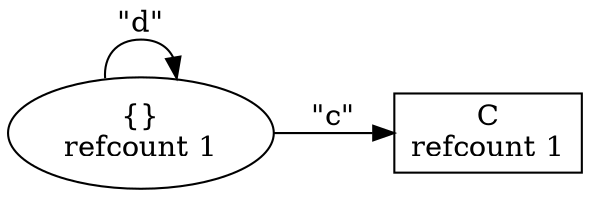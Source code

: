 digraph cycle {
    rankdir = LR
	d [label = "{}\nrefcount 1"]
    "C\nrefcount 1" [shape = rect]
	d -> "C\nrefcount 1" [label = "\"c\""]
	d -> d [label = "\"d\""]
}
